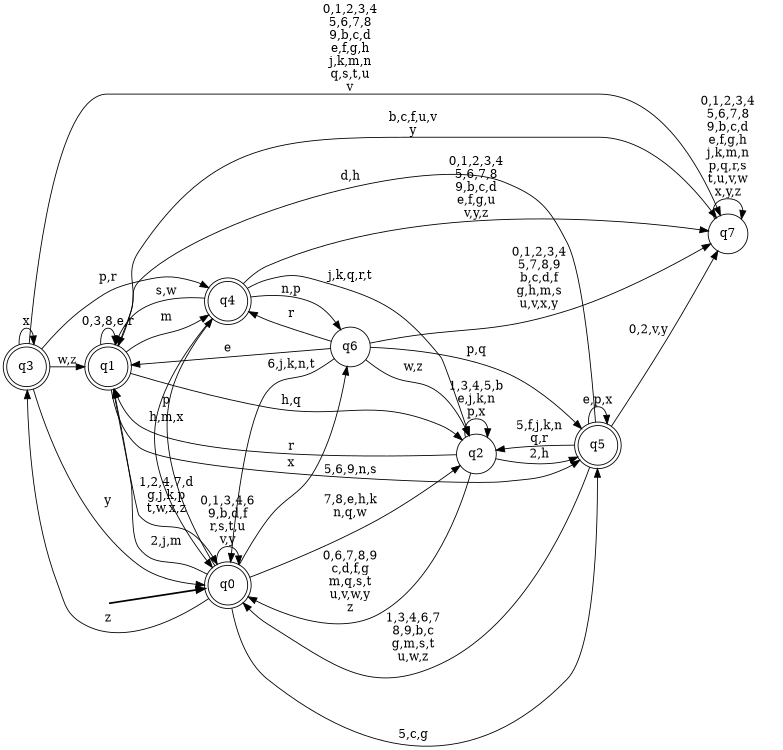 digraph BlueStar {
__start0 [style = invis, shape = none, label = "", width = 0, height = 0];

rankdir=LR;
size="8,5";

s0 [style="rounded,filled", color="black", fillcolor="white" shape="doublecircle", label="q0"];
s1 [style="rounded,filled", color="black", fillcolor="white" shape="doublecircle", label="q1"];
s2 [style="filled", color="black", fillcolor="white" shape="circle", label="q2"];
s3 [style="rounded,filled", color="black", fillcolor="white" shape="doublecircle", label="q3"];
s4 [style="rounded,filled", color="black", fillcolor="white" shape="doublecircle", label="q4"];
s5 [style="rounded,filled", color="black", fillcolor="white" shape="doublecircle", label="q5"];
s6 [style="filled", color="black", fillcolor="white" shape="circle", label="q6"];
s7 [style="filled", color="black", fillcolor="white" shape="circle", label="q7"];
subgraph cluster_main { 
	graph [pad=".75", ranksep="0.15", nodesep="0.15"];
	 style=invis; 
	__start0 -> s0 [penwidth=2];
}
s0 -> s0 [label="0,1,3,4,6\n9,b,d,f\nr,s,t,u\nv,y"];
s0 -> s1 [label="2,j,m"];
s0 -> s2 [label="7,8,e,h,k\nn,q,w"];
s0 -> s3 [label="z"];
s0 -> s4 [label="p"];
s0 -> s5 [label="5,c,g"];
s0 -> s6 [label="x"];
s1 -> s0 [label="1,2,4,7,d\ng,j,k,p\nt,w,x,z"];
s1 -> s1 [label="0,3,8,e,r"];
s1 -> s2 [label="h,q"];
s1 -> s4 [label="m"];
s1 -> s5 [label="5,6,9,n,s"];
s1 -> s7 [label="b,c,f,u,v\ny"];
s2 -> s0 [label="0,6,7,8,9\nc,d,f,g\nm,q,s,t\nu,v,w,y\nz"];
s2 -> s1 [label="r"];
s2 -> s2 [label="1,3,4,5,b\ne,j,k,n\np,x"];
s2 -> s5 [label="2,h"];
s3 -> s0 [label="y"];
s3 -> s1 [label="w,z"];
s3 -> s3 [label="x"];
s3 -> s4 [label="p,r"];
s3 -> s7 [label="0,1,2,3,4\n5,6,7,8\n9,b,c,d\ne,f,g,h\nj,k,m,n\nq,s,t,u\nv"];
s4 -> s0 [label="h,m,x"];
s4 -> s1 [label="s,w"];
s4 -> s2 [label="j,k,q,r,t"];
s4 -> s6 [label="n,p"];
s4 -> s7 [label="0,1,2,3,4\n5,6,7,8\n9,b,c,d\ne,f,g,u\nv,y,z"];
s5 -> s0 [label="1,3,4,6,7\n8,9,b,c\ng,m,s,t\nu,w,z"];
s5 -> s1 [label="d,h"];
s5 -> s2 [label="5,f,j,k,n\nq,r"];
s5 -> s5 [label="e,p,x"];
s5 -> s7 [label="0,2,v,y"];
s6 -> s0 [label="6,j,k,n,t"];
s6 -> s1 [label="e"];
s6 -> s2 [label="w,z"];
s6 -> s4 [label="r"];
s6 -> s5 [label="p,q"];
s6 -> s7 [label="0,1,2,3,4\n5,7,8,9\nb,c,d,f\ng,h,m,s\nu,v,x,y"];
s7 -> s7 [label="0,1,2,3,4\n5,6,7,8\n9,b,c,d\ne,f,g,h\nj,k,m,n\np,q,r,s\nt,u,v,w\nx,y,z"];

}